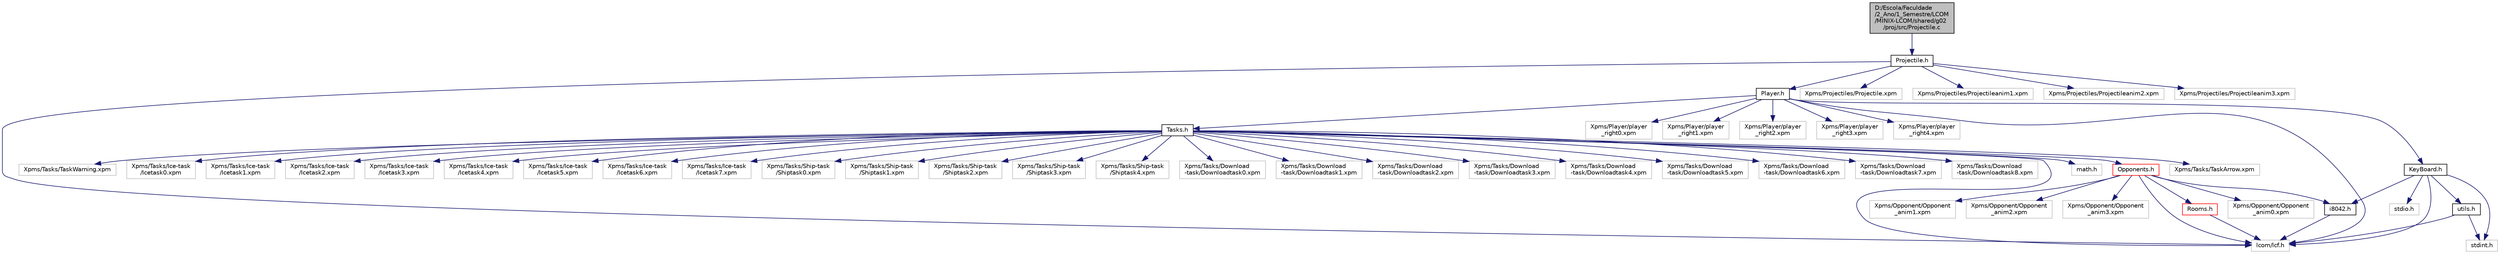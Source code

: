 digraph "D:/Escola/Faculdade/2_Ano/1_Semestre/LCOM/MINIX-LCOM/shared/g02/proj/src/Projectile.c"
{
 // LATEX_PDF_SIZE
  edge [fontname="Helvetica",fontsize="10",labelfontname="Helvetica",labelfontsize="10"];
  node [fontname="Helvetica",fontsize="10",shape=record];
  Node1 [label="D:/Escola/Faculdade\l/2_Ano/1_Semestre/LCOM\l/MINIX-LCOM/shared/g02\l/proj/src/Projectile.c",height=0.2,width=0.4,color="black", fillcolor="grey75", style="filled", fontcolor="black",tooltip=" "];
  Node1 -> Node2 [color="midnightblue",fontsize="10",style="solid",fontname="Helvetica"];
  Node2 [label="Projectile.h",height=0.2,width=0.4,color="black", fillcolor="white", style="filled",URL="$_projectile_8h.html",tooltip=" "];
  Node2 -> Node3 [color="midnightblue",fontsize="10",style="solid",fontname="Helvetica"];
  Node3 [label="lcom/lcf.h",height=0.2,width=0.4,color="grey75", fillcolor="white", style="filled",tooltip=" "];
  Node2 -> Node4 [color="midnightblue",fontsize="10",style="solid",fontname="Helvetica"];
  Node4 [label="Player.h",height=0.2,width=0.4,color="black", fillcolor="white", style="filled",URL="$_player_8h.html",tooltip=" "];
  Node4 -> Node3 [color="midnightblue",fontsize="10",style="solid",fontname="Helvetica"];
  Node4 -> Node5 [color="midnightblue",fontsize="10",style="solid",fontname="Helvetica"];
  Node5 [label="KeyBoard.h",height=0.2,width=0.4,color="black", fillcolor="white", style="filled",URL="$_key_board_8h.html",tooltip=" "];
  Node5 -> Node3 [color="midnightblue",fontsize="10",style="solid",fontname="Helvetica"];
  Node5 -> Node6 [color="midnightblue",fontsize="10",style="solid",fontname="Helvetica"];
  Node6 [label="stdint.h",height=0.2,width=0.4,color="grey75", fillcolor="white", style="filled",tooltip=" "];
  Node5 -> Node7 [color="midnightblue",fontsize="10",style="solid",fontname="Helvetica"];
  Node7 [label="stdio.h",height=0.2,width=0.4,color="grey75", fillcolor="white", style="filled",tooltip=" "];
  Node5 -> Node8 [color="midnightblue",fontsize="10",style="solid",fontname="Helvetica"];
  Node8 [label="i8042.h",height=0.2,width=0.4,color="black", fillcolor="white", style="filled",URL="$i8042_8h.html",tooltip=" "];
  Node8 -> Node3 [color="midnightblue",fontsize="10",style="solid",fontname="Helvetica"];
  Node5 -> Node9 [color="midnightblue",fontsize="10",style="solid",fontname="Helvetica"];
  Node9 [label="utils.h",height=0.2,width=0.4,color="black", fillcolor="white", style="filled",URL="$utils_8h.html",tooltip=" "];
  Node9 -> Node3 [color="midnightblue",fontsize="10",style="solid",fontname="Helvetica"];
  Node9 -> Node6 [color="midnightblue",fontsize="10",style="solid",fontname="Helvetica"];
  Node4 -> Node10 [color="midnightblue",fontsize="10",style="solid",fontname="Helvetica"];
  Node10 [label="Tasks.h",height=0.2,width=0.4,color="black", fillcolor="white", style="filled",URL="$_tasks_8h.html",tooltip=" "];
  Node10 -> Node3 [color="midnightblue",fontsize="10",style="solid",fontname="Helvetica"];
  Node10 -> Node11 [color="midnightblue",fontsize="10",style="solid",fontname="Helvetica"];
  Node11 [label="math.h",height=0.2,width=0.4,color="grey75", fillcolor="white", style="filled",tooltip=" "];
  Node10 -> Node12 [color="midnightblue",fontsize="10",style="solid",fontname="Helvetica"];
  Node12 [label="Opponents.h",height=0.2,width=0.4,color="red", fillcolor="white", style="filled",URL="$_opponents_8h.html",tooltip=" "];
  Node12 -> Node3 [color="midnightblue",fontsize="10",style="solid",fontname="Helvetica"];
  Node12 -> Node8 [color="midnightblue",fontsize="10",style="solid",fontname="Helvetica"];
  Node12 -> Node13 [color="midnightblue",fontsize="10",style="solid",fontname="Helvetica"];
  Node13 [label="Rooms.h",height=0.2,width=0.4,color="red", fillcolor="white", style="filled",URL="$_rooms_8h.html",tooltip=" "];
  Node13 -> Node3 [color="midnightblue",fontsize="10",style="solid",fontname="Helvetica"];
  Node12 -> Node41 [color="midnightblue",fontsize="10",style="solid",fontname="Helvetica"];
  Node41 [label="Xpms/Opponent/Opponent\l_anim0.xpm",height=0.2,width=0.4,color="grey75", fillcolor="white", style="filled",tooltip=" "];
  Node12 -> Node42 [color="midnightblue",fontsize="10",style="solid",fontname="Helvetica"];
  Node42 [label="Xpms/Opponent/Opponent\l_anim1.xpm",height=0.2,width=0.4,color="grey75", fillcolor="white", style="filled",tooltip=" "];
  Node12 -> Node43 [color="midnightblue",fontsize="10",style="solid",fontname="Helvetica"];
  Node43 [label="Xpms/Opponent/Opponent\l_anim2.xpm",height=0.2,width=0.4,color="grey75", fillcolor="white", style="filled",tooltip=" "];
  Node12 -> Node44 [color="midnightblue",fontsize="10",style="solid",fontname="Helvetica"];
  Node44 [label="Xpms/Opponent/Opponent\l_anim3.xpm",height=0.2,width=0.4,color="grey75", fillcolor="white", style="filled",tooltip=" "];
  Node10 -> Node50 [color="midnightblue",fontsize="10",style="solid",fontname="Helvetica"];
  Node50 [label="Xpms/Tasks/TaskArrow.xpm",height=0.2,width=0.4,color="grey75", fillcolor="white", style="filled",tooltip=" "];
  Node10 -> Node51 [color="midnightblue",fontsize="10",style="solid",fontname="Helvetica"];
  Node51 [label="Xpms/Tasks/TaskWarning.xpm",height=0.2,width=0.4,color="grey75", fillcolor="white", style="filled",tooltip=" "];
  Node10 -> Node52 [color="midnightblue",fontsize="10",style="solid",fontname="Helvetica"];
  Node52 [label="Xpms/Tasks/Ice-task\l/Icetask0.xpm",height=0.2,width=0.4,color="grey75", fillcolor="white", style="filled",tooltip=" "];
  Node10 -> Node53 [color="midnightblue",fontsize="10",style="solid",fontname="Helvetica"];
  Node53 [label="Xpms/Tasks/Ice-task\l/Icetask1.xpm",height=0.2,width=0.4,color="grey75", fillcolor="white", style="filled",tooltip=" "];
  Node10 -> Node54 [color="midnightblue",fontsize="10",style="solid",fontname="Helvetica"];
  Node54 [label="Xpms/Tasks/Ice-task\l/Icetask2.xpm",height=0.2,width=0.4,color="grey75", fillcolor="white", style="filled",tooltip=" "];
  Node10 -> Node55 [color="midnightblue",fontsize="10",style="solid",fontname="Helvetica"];
  Node55 [label="Xpms/Tasks/Ice-task\l/Icetask3.xpm",height=0.2,width=0.4,color="grey75", fillcolor="white", style="filled",tooltip=" "];
  Node10 -> Node56 [color="midnightblue",fontsize="10",style="solid",fontname="Helvetica"];
  Node56 [label="Xpms/Tasks/Ice-task\l/Icetask4.xpm",height=0.2,width=0.4,color="grey75", fillcolor="white", style="filled",tooltip=" "];
  Node10 -> Node57 [color="midnightblue",fontsize="10",style="solid",fontname="Helvetica"];
  Node57 [label="Xpms/Tasks/Ice-task\l/Icetask5.xpm",height=0.2,width=0.4,color="grey75", fillcolor="white", style="filled",tooltip=" "];
  Node10 -> Node58 [color="midnightblue",fontsize="10",style="solid",fontname="Helvetica"];
  Node58 [label="Xpms/Tasks/Ice-task\l/Icetask6.xpm",height=0.2,width=0.4,color="grey75", fillcolor="white", style="filled",tooltip=" "];
  Node10 -> Node59 [color="midnightblue",fontsize="10",style="solid",fontname="Helvetica"];
  Node59 [label="Xpms/Tasks/Ice-task\l/Icetask7.xpm",height=0.2,width=0.4,color="grey75", fillcolor="white", style="filled",tooltip=" "];
  Node10 -> Node60 [color="midnightblue",fontsize="10",style="solid",fontname="Helvetica"];
  Node60 [label="Xpms/Tasks/Ship-task\l/Shiptask0.xpm",height=0.2,width=0.4,color="grey75", fillcolor="white", style="filled",tooltip=" "];
  Node10 -> Node61 [color="midnightblue",fontsize="10",style="solid",fontname="Helvetica"];
  Node61 [label="Xpms/Tasks/Ship-task\l/Shiptask1.xpm",height=0.2,width=0.4,color="grey75", fillcolor="white", style="filled",tooltip=" "];
  Node10 -> Node62 [color="midnightblue",fontsize="10",style="solid",fontname="Helvetica"];
  Node62 [label="Xpms/Tasks/Ship-task\l/Shiptask2.xpm",height=0.2,width=0.4,color="grey75", fillcolor="white", style="filled",tooltip=" "];
  Node10 -> Node63 [color="midnightblue",fontsize="10",style="solid",fontname="Helvetica"];
  Node63 [label="Xpms/Tasks/Ship-task\l/Shiptask3.xpm",height=0.2,width=0.4,color="grey75", fillcolor="white", style="filled",tooltip=" "];
  Node10 -> Node64 [color="midnightblue",fontsize="10",style="solid",fontname="Helvetica"];
  Node64 [label="Xpms/Tasks/Ship-task\l/Shiptask4.xpm",height=0.2,width=0.4,color="grey75", fillcolor="white", style="filled",tooltip=" "];
  Node10 -> Node65 [color="midnightblue",fontsize="10",style="solid",fontname="Helvetica"];
  Node65 [label="Xpms/Tasks/Download\l-task/Downloadtask0.xpm",height=0.2,width=0.4,color="grey75", fillcolor="white", style="filled",tooltip=" "];
  Node10 -> Node66 [color="midnightblue",fontsize="10",style="solid",fontname="Helvetica"];
  Node66 [label="Xpms/Tasks/Download\l-task/Downloadtask1.xpm",height=0.2,width=0.4,color="grey75", fillcolor="white", style="filled",tooltip=" "];
  Node10 -> Node67 [color="midnightblue",fontsize="10",style="solid",fontname="Helvetica"];
  Node67 [label="Xpms/Tasks/Download\l-task/Downloadtask2.xpm",height=0.2,width=0.4,color="grey75", fillcolor="white", style="filled",tooltip=" "];
  Node10 -> Node68 [color="midnightblue",fontsize="10",style="solid",fontname="Helvetica"];
  Node68 [label="Xpms/Tasks/Download\l-task/Downloadtask3.xpm",height=0.2,width=0.4,color="grey75", fillcolor="white", style="filled",tooltip=" "];
  Node10 -> Node69 [color="midnightblue",fontsize="10",style="solid",fontname="Helvetica"];
  Node69 [label="Xpms/Tasks/Download\l-task/Downloadtask4.xpm",height=0.2,width=0.4,color="grey75", fillcolor="white", style="filled",tooltip=" "];
  Node10 -> Node70 [color="midnightblue",fontsize="10",style="solid",fontname="Helvetica"];
  Node70 [label="Xpms/Tasks/Download\l-task/Downloadtask5.xpm",height=0.2,width=0.4,color="grey75", fillcolor="white", style="filled",tooltip=" "];
  Node10 -> Node71 [color="midnightblue",fontsize="10",style="solid",fontname="Helvetica"];
  Node71 [label="Xpms/Tasks/Download\l-task/Downloadtask6.xpm",height=0.2,width=0.4,color="grey75", fillcolor="white", style="filled",tooltip=" "];
  Node10 -> Node72 [color="midnightblue",fontsize="10",style="solid",fontname="Helvetica"];
  Node72 [label="Xpms/Tasks/Download\l-task/Downloadtask7.xpm",height=0.2,width=0.4,color="grey75", fillcolor="white", style="filled",tooltip=" "];
  Node10 -> Node73 [color="midnightblue",fontsize="10",style="solid",fontname="Helvetica"];
  Node73 [label="Xpms/Tasks/Download\l-task/Downloadtask8.xpm",height=0.2,width=0.4,color="grey75", fillcolor="white", style="filled",tooltip=" "];
  Node4 -> Node74 [color="midnightblue",fontsize="10",style="solid",fontname="Helvetica"];
  Node74 [label="Xpms/Player/player\l_right0.xpm",height=0.2,width=0.4,color="grey75", fillcolor="white", style="filled",tooltip=" "];
  Node4 -> Node75 [color="midnightblue",fontsize="10",style="solid",fontname="Helvetica"];
  Node75 [label="Xpms/Player/player\l_right1.xpm",height=0.2,width=0.4,color="grey75", fillcolor="white", style="filled",tooltip=" "];
  Node4 -> Node76 [color="midnightblue",fontsize="10",style="solid",fontname="Helvetica"];
  Node76 [label="Xpms/Player/player\l_right2.xpm",height=0.2,width=0.4,color="grey75", fillcolor="white", style="filled",tooltip=" "];
  Node4 -> Node77 [color="midnightblue",fontsize="10",style="solid",fontname="Helvetica"];
  Node77 [label="Xpms/Player/player\l_right3.xpm",height=0.2,width=0.4,color="grey75", fillcolor="white", style="filled",tooltip=" "];
  Node4 -> Node78 [color="midnightblue",fontsize="10",style="solid",fontname="Helvetica"];
  Node78 [label="Xpms/Player/player\l_right4.xpm",height=0.2,width=0.4,color="grey75", fillcolor="white", style="filled",tooltip=" "];
  Node2 -> Node79 [color="midnightblue",fontsize="10",style="solid",fontname="Helvetica"];
  Node79 [label="Xpms/Projectiles/Projectile.xpm",height=0.2,width=0.4,color="grey75", fillcolor="white", style="filled",tooltip=" "];
  Node2 -> Node80 [color="midnightblue",fontsize="10",style="solid",fontname="Helvetica"];
  Node80 [label="Xpms/Projectiles/Projectileanim1.xpm",height=0.2,width=0.4,color="grey75", fillcolor="white", style="filled",tooltip=" "];
  Node2 -> Node81 [color="midnightblue",fontsize="10",style="solid",fontname="Helvetica"];
  Node81 [label="Xpms/Projectiles/Projectileanim2.xpm",height=0.2,width=0.4,color="grey75", fillcolor="white", style="filled",tooltip=" "];
  Node2 -> Node82 [color="midnightblue",fontsize="10",style="solid",fontname="Helvetica"];
  Node82 [label="Xpms/Projectiles/Projectileanim3.xpm",height=0.2,width=0.4,color="grey75", fillcolor="white", style="filled",tooltip=" "];
}

